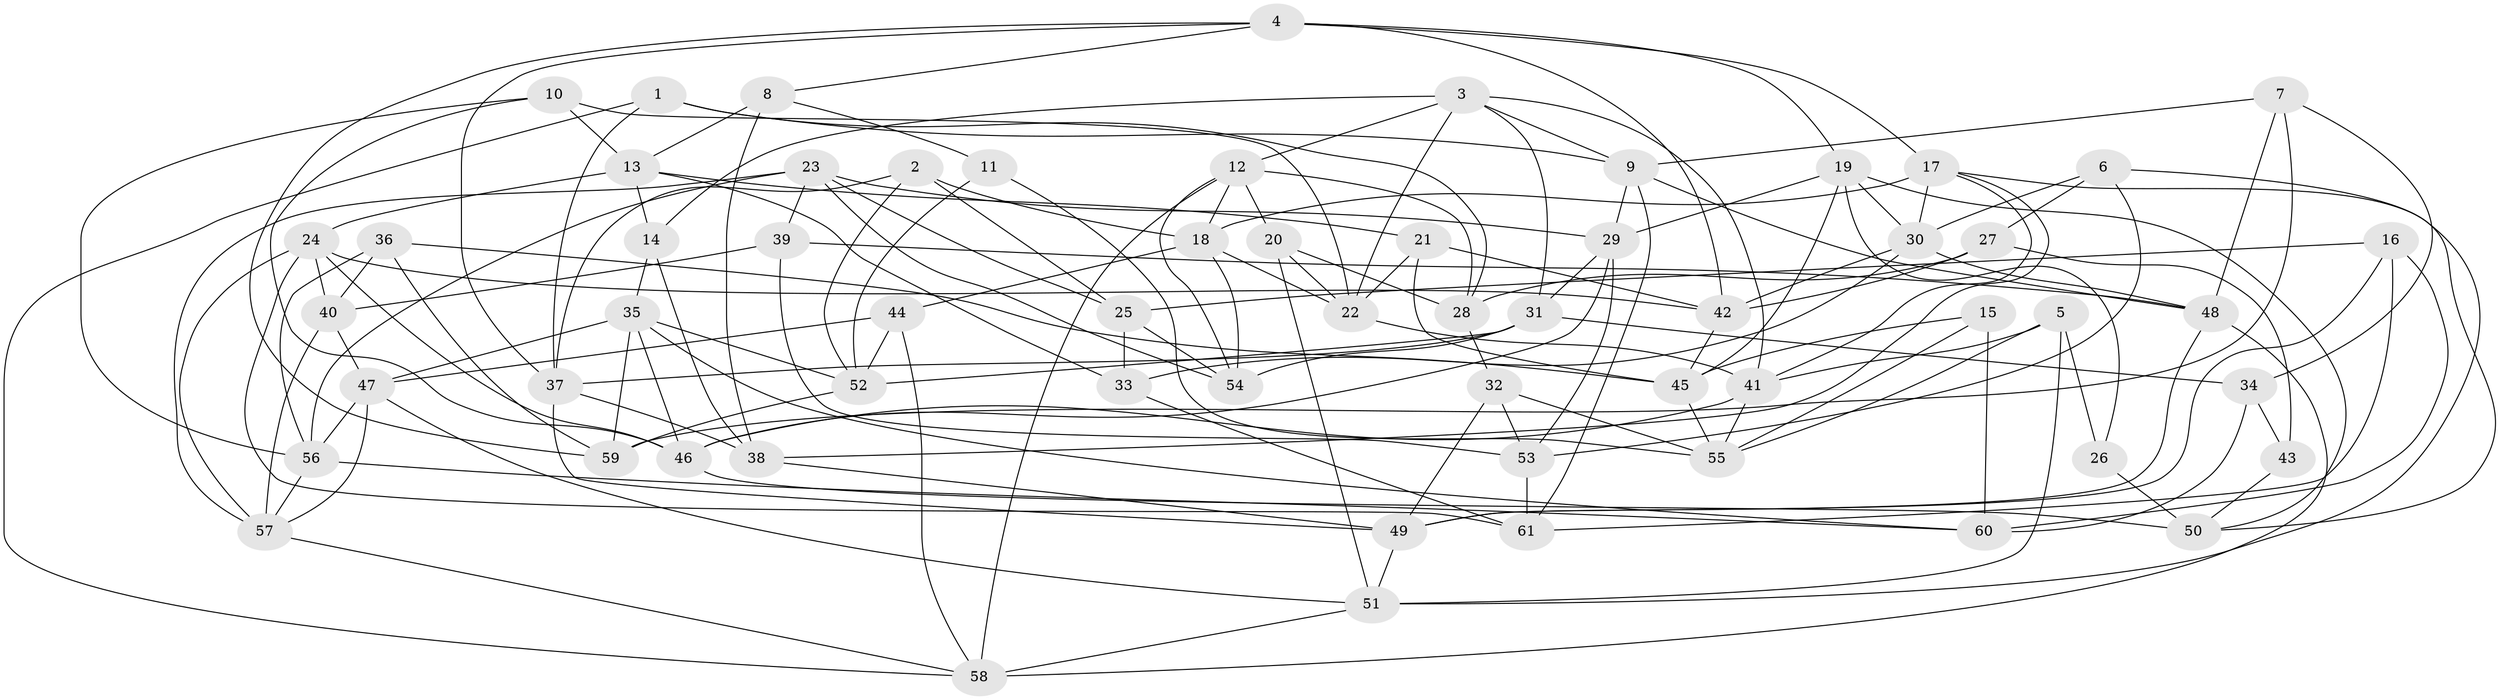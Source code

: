 // original degree distribution, {4: 1.0}
// Generated by graph-tools (version 1.1) at 2025/38/03/04/25 23:38:19]
// undirected, 61 vertices, 154 edges
graph export_dot {
  node [color=gray90,style=filled];
  1;
  2;
  3;
  4;
  5;
  6;
  7;
  8;
  9;
  10;
  11;
  12;
  13;
  14;
  15;
  16;
  17;
  18;
  19;
  20;
  21;
  22;
  23;
  24;
  25;
  26;
  27;
  28;
  29;
  30;
  31;
  32;
  33;
  34;
  35;
  36;
  37;
  38;
  39;
  40;
  41;
  42;
  43;
  44;
  45;
  46;
  47;
  48;
  49;
  50;
  51;
  52;
  53;
  54;
  55;
  56;
  57;
  58;
  59;
  60;
  61;
  1 -- 9 [weight=1.0];
  1 -- 28 [weight=1.0];
  1 -- 37 [weight=1.0];
  1 -- 58 [weight=1.0];
  2 -- 18 [weight=1.0];
  2 -- 25 [weight=1.0];
  2 -- 37 [weight=1.0];
  2 -- 52 [weight=1.0];
  3 -- 9 [weight=1.0];
  3 -- 12 [weight=1.0];
  3 -- 14 [weight=1.0];
  3 -- 22 [weight=1.0];
  3 -- 31 [weight=1.0];
  3 -- 41 [weight=1.0];
  4 -- 8 [weight=1.0];
  4 -- 17 [weight=1.0];
  4 -- 19 [weight=1.0];
  4 -- 37 [weight=1.0];
  4 -- 42 [weight=1.0];
  4 -- 59 [weight=1.0];
  5 -- 26 [weight=1.0];
  5 -- 41 [weight=1.0];
  5 -- 51 [weight=1.0];
  5 -- 55 [weight=1.0];
  6 -- 27 [weight=1.0];
  6 -- 30 [weight=1.0];
  6 -- 50 [weight=1.0];
  6 -- 53 [weight=1.0];
  7 -- 9 [weight=1.0];
  7 -- 34 [weight=1.0];
  7 -- 48 [weight=1.0];
  7 -- 59 [weight=1.0];
  8 -- 11 [weight=2.0];
  8 -- 13 [weight=1.0];
  8 -- 38 [weight=2.0];
  9 -- 29 [weight=1.0];
  9 -- 48 [weight=1.0];
  9 -- 61 [weight=1.0];
  10 -- 13 [weight=1.0];
  10 -- 22 [weight=1.0];
  10 -- 46 [weight=1.0];
  10 -- 56 [weight=1.0];
  11 -- 52 [weight=1.0];
  11 -- 55 [weight=1.0];
  12 -- 18 [weight=1.0];
  12 -- 20 [weight=1.0];
  12 -- 28 [weight=1.0];
  12 -- 54 [weight=1.0];
  12 -- 58 [weight=1.0];
  13 -- 14 [weight=1.0];
  13 -- 21 [weight=1.0];
  13 -- 24 [weight=1.0];
  13 -- 33 [weight=1.0];
  14 -- 35 [weight=1.0];
  14 -- 38 [weight=1.0];
  15 -- 45 [weight=1.0];
  15 -- 55 [weight=1.0];
  15 -- 60 [weight=2.0];
  16 -- 25 [weight=1.0];
  16 -- 49 [weight=1.0];
  16 -- 60 [weight=1.0];
  16 -- 61 [weight=1.0];
  17 -- 18 [weight=1.0];
  17 -- 30 [weight=1.0];
  17 -- 38 [weight=1.0];
  17 -- 41 [weight=1.0];
  17 -- 51 [weight=1.0];
  18 -- 22 [weight=1.0];
  18 -- 44 [weight=1.0];
  18 -- 54 [weight=1.0];
  19 -- 26 [weight=1.0];
  19 -- 29 [weight=1.0];
  19 -- 30 [weight=1.0];
  19 -- 45 [weight=1.0];
  19 -- 50 [weight=1.0];
  20 -- 22 [weight=1.0];
  20 -- 28 [weight=1.0];
  20 -- 51 [weight=1.0];
  21 -- 22 [weight=1.0];
  21 -- 42 [weight=1.0];
  21 -- 45 [weight=1.0];
  22 -- 41 [weight=1.0];
  23 -- 25 [weight=1.0];
  23 -- 29 [weight=1.0];
  23 -- 39 [weight=1.0];
  23 -- 54 [weight=1.0];
  23 -- 56 [weight=1.0];
  23 -- 57 [weight=1.0];
  24 -- 40 [weight=1.0];
  24 -- 42 [weight=1.0];
  24 -- 46 [weight=1.0];
  24 -- 57 [weight=1.0];
  24 -- 61 [weight=1.0];
  25 -- 33 [weight=1.0];
  25 -- 54 [weight=2.0];
  26 -- 50 [weight=2.0];
  27 -- 28 [weight=2.0];
  27 -- 42 [weight=1.0];
  27 -- 43 [weight=2.0];
  28 -- 32 [weight=1.0];
  29 -- 31 [weight=1.0];
  29 -- 46 [weight=1.0];
  29 -- 53 [weight=1.0];
  30 -- 33 [weight=1.0];
  30 -- 42 [weight=1.0];
  30 -- 48 [weight=1.0];
  31 -- 34 [weight=1.0];
  31 -- 37 [weight=1.0];
  31 -- 52 [weight=1.0];
  31 -- 54 [weight=1.0];
  32 -- 49 [weight=1.0];
  32 -- 53 [weight=1.0];
  32 -- 55 [weight=1.0];
  33 -- 61 [weight=1.0];
  34 -- 43 [weight=1.0];
  34 -- 60 [weight=1.0];
  35 -- 46 [weight=1.0];
  35 -- 47 [weight=1.0];
  35 -- 52 [weight=1.0];
  35 -- 59 [weight=1.0];
  35 -- 60 [weight=1.0];
  36 -- 40 [weight=2.0];
  36 -- 45 [weight=1.0];
  36 -- 56 [weight=1.0];
  36 -- 59 [weight=2.0];
  37 -- 38 [weight=1.0];
  37 -- 49 [weight=1.0];
  38 -- 49 [weight=1.0];
  39 -- 40 [weight=1.0];
  39 -- 48 [weight=1.0];
  39 -- 53 [weight=1.0];
  40 -- 47 [weight=1.0];
  40 -- 57 [weight=1.0];
  41 -- 46 [weight=1.0];
  41 -- 55 [weight=1.0];
  42 -- 45 [weight=1.0];
  43 -- 50 [weight=1.0];
  44 -- 47 [weight=1.0];
  44 -- 52 [weight=1.0];
  44 -- 58 [weight=1.0];
  45 -- 55 [weight=1.0];
  46 -- 50 [weight=1.0];
  47 -- 51 [weight=1.0];
  47 -- 56 [weight=1.0];
  47 -- 57 [weight=1.0];
  48 -- 49 [weight=1.0];
  48 -- 58 [weight=1.0];
  49 -- 51 [weight=1.0];
  51 -- 58 [weight=1.0];
  52 -- 59 [weight=1.0];
  53 -- 61 [weight=2.0];
  56 -- 57 [weight=1.0];
  56 -- 60 [weight=1.0];
  57 -- 58 [weight=1.0];
}
